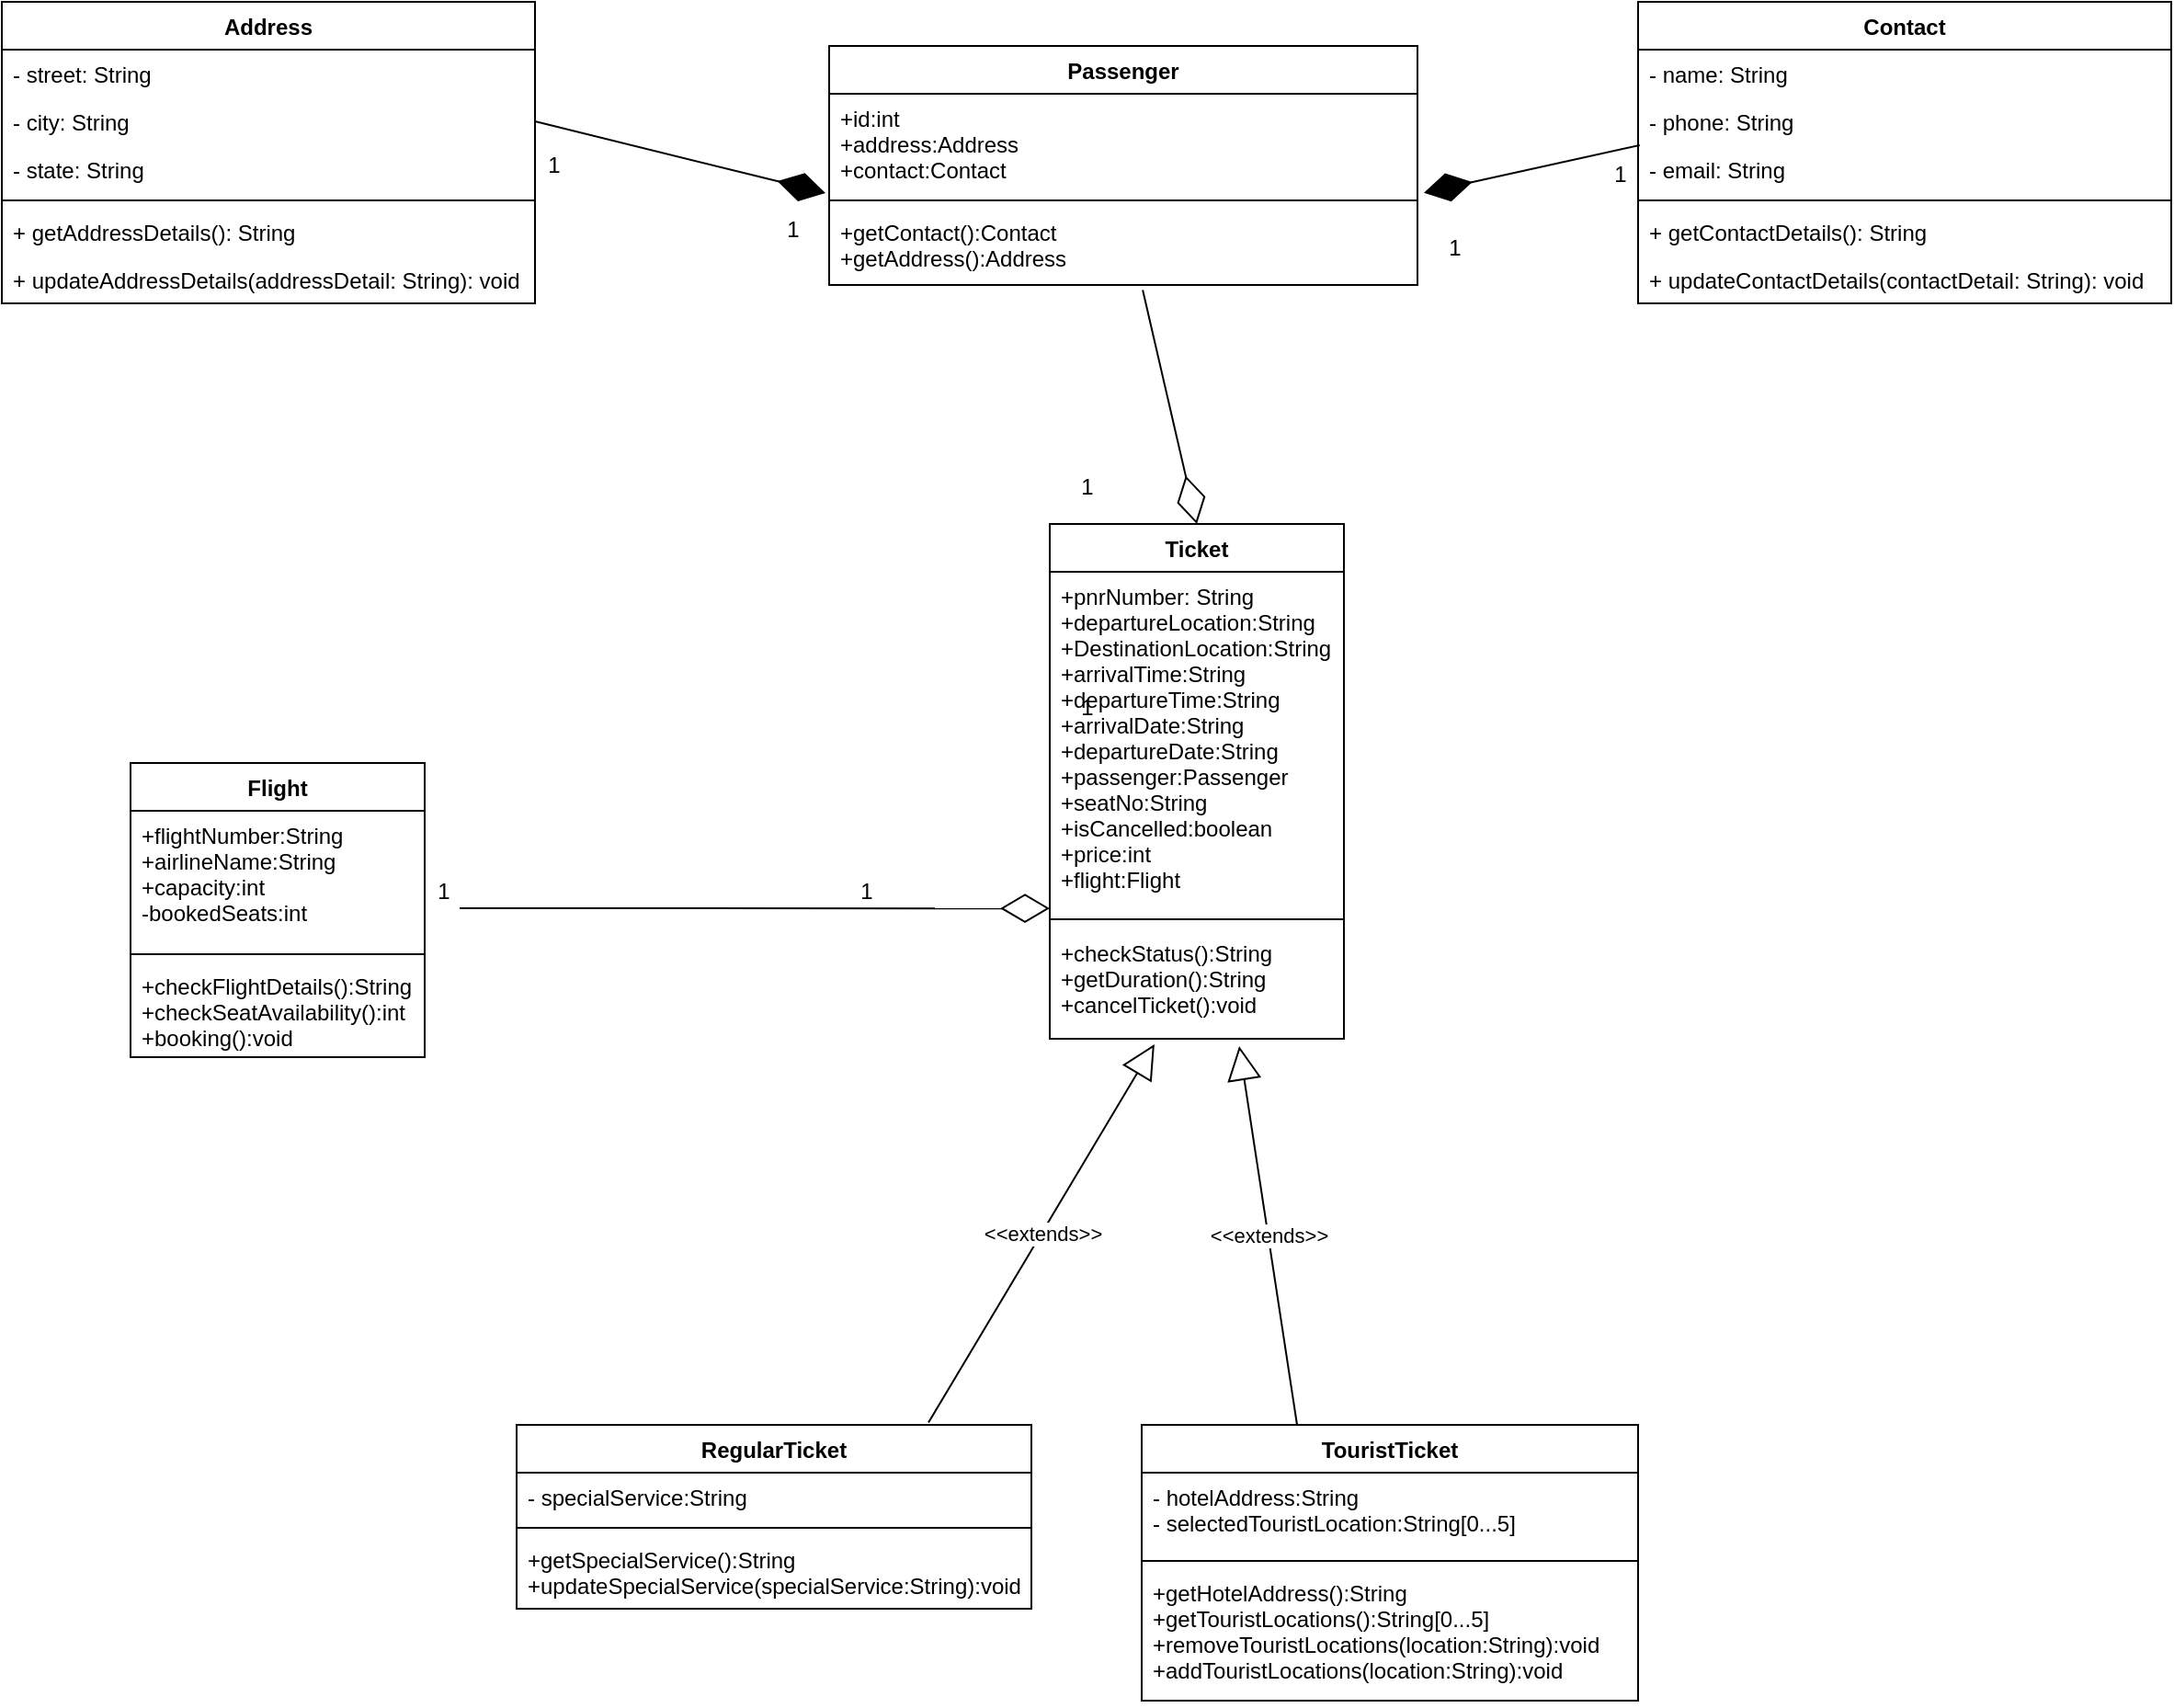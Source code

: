 <mxfile version="14.2.7" type="device"><diagram id="C5RBs43oDa-KdzZeNtuy" name="Page-1"><mxGraphModel dx="1113" dy="759" grid="1" gridSize="10" guides="1" tooltips="1" connect="1" arrows="1" fold="1" page="1" pageScale="1" pageWidth="827" pageHeight="1169" math="0" shadow="0"><root><mxCell id="WIyWlLk6GJQsqaUBKTNV-0"/><mxCell id="WIyWlLk6GJQsqaUBKTNV-1" parent="WIyWlLk6GJQsqaUBKTNV-0"/><mxCell id="Oe3OScPTTvdRMhkjwajt-0" value="Passenger" style="swimlane;fontStyle=1;align=center;verticalAlign=top;childLayout=stackLayout;horizontal=1;startSize=26;horizontalStack=0;resizeParent=1;resizeParentMax=0;resizeLast=0;collapsible=1;marginBottom=0;" parent="WIyWlLk6GJQsqaUBKTNV-1" vertex="1"><mxGeometry x="460" y="160" width="320" height="130" as="geometry"/></mxCell><mxCell id="Oe3OScPTTvdRMhkjwajt-1" value="+id:int&#xa;+address:Address&#xa;+contact:Contact" style="text;strokeColor=none;fillColor=none;align=left;verticalAlign=top;spacingLeft=4;spacingRight=4;overflow=hidden;rotatable=0;points=[[0,0.5],[1,0.5]];portConstraint=eastwest;" parent="Oe3OScPTTvdRMhkjwajt-0" vertex="1"><mxGeometry y="26" width="320" height="54" as="geometry"/></mxCell><mxCell id="Oe3OScPTTvdRMhkjwajt-2" value="" style="line;strokeWidth=1;fillColor=none;align=left;verticalAlign=middle;spacingTop=-1;spacingLeft=3;spacingRight=3;rotatable=0;labelPosition=right;points=[];portConstraint=eastwest;" parent="Oe3OScPTTvdRMhkjwajt-0" vertex="1"><mxGeometry y="80" width="320" height="8" as="geometry"/></mxCell><mxCell id="Oe3OScPTTvdRMhkjwajt-3" value="+getContact():Contact&#xa;+getAddress():Address" style="text;strokeColor=none;fillColor=none;align=left;verticalAlign=top;spacingLeft=4;spacingRight=4;overflow=hidden;rotatable=0;points=[[0,0.5],[1,0.5]];portConstraint=eastwest;" parent="Oe3OScPTTvdRMhkjwajt-0" vertex="1"><mxGeometry y="88" width="320" height="42" as="geometry"/></mxCell><mxCell id="Oe3OScPTTvdRMhkjwajt-4" value="RegularTicket" style="swimlane;fontStyle=1;align=center;verticalAlign=top;childLayout=stackLayout;horizontal=1;startSize=26;horizontalStack=0;resizeParent=1;resizeParentMax=0;resizeLast=0;collapsible=1;marginBottom=0;" parent="WIyWlLk6GJQsqaUBKTNV-1" vertex="1"><mxGeometry x="290" y="910" width="280" height="100" as="geometry"/></mxCell><mxCell id="Oe3OScPTTvdRMhkjwajt-5" value="- specialService:String" style="text;strokeColor=none;fillColor=none;align=left;verticalAlign=top;spacingLeft=4;spacingRight=4;overflow=hidden;rotatable=0;points=[[0,0.5],[1,0.5]];portConstraint=eastwest;" parent="Oe3OScPTTvdRMhkjwajt-4" vertex="1"><mxGeometry y="26" width="280" height="26" as="geometry"/></mxCell><mxCell id="Oe3OScPTTvdRMhkjwajt-6" value="" style="line;strokeWidth=1;fillColor=none;align=left;verticalAlign=middle;spacingTop=-1;spacingLeft=3;spacingRight=3;rotatable=0;labelPosition=right;points=[];portConstraint=eastwest;" parent="Oe3OScPTTvdRMhkjwajt-4" vertex="1"><mxGeometry y="52" width="280" height="8" as="geometry"/></mxCell><mxCell id="Oe3OScPTTvdRMhkjwajt-7" value="+getSpecialService():String&#xa;+updateSpecialService(specialService:String):void" style="text;strokeColor=none;fillColor=none;align=left;verticalAlign=top;spacingLeft=4;spacingRight=4;overflow=hidden;rotatable=0;points=[[0,0.5],[1,0.5]];portConstraint=eastwest;" parent="Oe3OScPTTvdRMhkjwajt-4" vertex="1"><mxGeometry y="60" width="280" height="40" as="geometry"/></mxCell><mxCell id="Oe3OScPTTvdRMhkjwajt-8" value="Ticket" style="swimlane;fontStyle=1;align=center;verticalAlign=top;childLayout=stackLayout;horizontal=1;startSize=26;horizontalStack=0;resizeParent=1;resizeParentMax=0;resizeLast=0;collapsible=1;marginBottom=0;" parent="WIyWlLk6GJQsqaUBKTNV-1" vertex="1"><mxGeometry x="580" y="420" width="160" height="280" as="geometry"/></mxCell><mxCell id="Oe3OScPTTvdRMhkjwajt-9" value="+pnrNumber: String&#xa;+departureLocation:String&#xa;+DestinationLocation:String&#xa;+arrivalTime:String&#xa;+departureTime:String&#xa;+arrivalDate:String&#xa;+departureDate:String&#xa;+passenger:Passenger&#xa;+seatNo:String&#xa;+isCancelled:boolean&#xa;+price:int&#xa;+flight:Flight" style="text;strokeColor=none;fillColor=none;align=left;verticalAlign=top;spacingLeft=4;spacingRight=4;overflow=hidden;rotatable=0;points=[[0,0.5],[1,0.5]];portConstraint=eastwest;" parent="Oe3OScPTTvdRMhkjwajt-8" vertex="1"><mxGeometry y="26" width="160" height="184" as="geometry"/></mxCell><mxCell id="Oe3OScPTTvdRMhkjwajt-10" value="" style="line;strokeWidth=1;fillColor=none;align=left;verticalAlign=middle;spacingTop=-1;spacingLeft=3;spacingRight=3;rotatable=0;labelPosition=right;points=[];portConstraint=eastwest;" parent="Oe3OScPTTvdRMhkjwajt-8" vertex="1"><mxGeometry y="210" width="160" height="10" as="geometry"/></mxCell><mxCell id="Oe3OScPTTvdRMhkjwajt-11" value="+checkStatus():String&#xa;+getDuration():String&#xa;+cancelTicket():void" style="text;strokeColor=none;fillColor=none;align=left;verticalAlign=top;spacingLeft=4;spacingRight=4;overflow=hidden;rotatable=0;points=[[0,0.5],[1,0.5]];portConstraint=eastwest;" parent="Oe3OScPTTvdRMhkjwajt-8" vertex="1"><mxGeometry y="220" width="160" height="60" as="geometry"/></mxCell><mxCell id="Oe3OScPTTvdRMhkjwajt-12" value="TouristTicket" style="swimlane;fontStyle=1;align=center;verticalAlign=top;childLayout=stackLayout;horizontal=1;startSize=26;horizontalStack=0;resizeParent=1;resizeParentMax=0;resizeLast=0;collapsible=1;marginBottom=0;" parent="WIyWlLk6GJQsqaUBKTNV-1" vertex="1"><mxGeometry x="630" y="910" width="270" height="150" as="geometry"/></mxCell><mxCell id="Oe3OScPTTvdRMhkjwajt-13" value="- hotelAddress:String&#xa;- selectedTouristLocation:String[0...5]" style="text;strokeColor=none;fillColor=none;align=left;verticalAlign=top;spacingLeft=4;spacingRight=4;overflow=hidden;rotatable=0;points=[[0,0.5],[1,0.5]];portConstraint=eastwest;" parent="Oe3OScPTTvdRMhkjwajt-12" vertex="1"><mxGeometry y="26" width="270" height="44" as="geometry"/></mxCell><mxCell id="Oe3OScPTTvdRMhkjwajt-14" value="" style="line;strokeWidth=1;fillColor=none;align=left;verticalAlign=middle;spacingTop=-1;spacingLeft=3;spacingRight=3;rotatable=0;labelPosition=right;points=[];portConstraint=eastwest;" parent="Oe3OScPTTvdRMhkjwajt-12" vertex="1"><mxGeometry y="70" width="270" height="8" as="geometry"/></mxCell><mxCell id="Oe3OScPTTvdRMhkjwajt-15" value="+getHotelAddress():String&#xa;+getTouristLocations():String[0...5]&#xa;+removeTouristLocations(location:String):void&#xa;+addTouristLocations(location:String):void" style="text;strokeColor=none;fillColor=none;align=left;verticalAlign=top;spacingLeft=4;spacingRight=4;overflow=hidden;rotatable=0;points=[[0,0.5],[1,0.5]];portConstraint=eastwest;" parent="Oe3OScPTTvdRMhkjwajt-12" vertex="1"><mxGeometry y="78" width="270" height="72" as="geometry"/></mxCell><mxCell id="Oe3OScPTTvdRMhkjwajt-16" value="Flight" style="swimlane;fontStyle=1;align=center;verticalAlign=top;childLayout=stackLayout;horizontal=1;startSize=26;horizontalStack=0;resizeParent=1;resizeParentMax=0;resizeLast=0;collapsible=1;marginBottom=0;" parent="WIyWlLk6GJQsqaUBKTNV-1" vertex="1"><mxGeometry x="80" y="550" width="160" height="160" as="geometry"/></mxCell><mxCell id="Oe3OScPTTvdRMhkjwajt-17" value="+flightNumber:String&#xa;+airlineName:String&#xa;+capacity:int&#xa;-bookedSeats:int" style="text;strokeColor=none;fillColor=none;align=left;verticalAlign=top;spacingLeft=4;spacingRight=4;overflow=hidden;rotatable=0;points=[[0,0.5],[1,0.5]];portConstraint=eastwest;" parent="Oe3OScPTTvdRMhkjwajt-16" vertex="1"><mxGeometry y="26" width="160" height="74" as="geometry"/></mxCell><mxCell id="Oe3OScPTTvdRMhkjwajt-18" value="" style="line;strokeWidth=1;fillColor=none;align=left;verticalAlign=middle;spacingTop=-1;spacingLeft=3;spacingRight=3;rotatable=0;labelPosition=right;points=[];portConstraint=eastwest;" parent="Oe3OScPTTvdRMhkjwajt-16" vertex="1"><mxGeometry y="100" width="160" height="8" as="geometry"/></mxCell><mxCell id="Oe3OScPTTvdRMhkjwajt-19" value="+checkFlightDetails():String&#xa;+checkSeatAvailability():int&#xa;+booking():void" style="text;strokeColor=none;fillColor=none;align=left;verticalAlign=top;spacingLeft=4;spacingRight=4;overflow=hidden;rotatable=0;points=[[0,0.5],[1,0.5]];portConstraint=eastwest;" parent="Oe3OScPTTvdRMhkjwajt-16" vertex="1"><mxGeometry y="108" width="160" height="52" as="geometry"/></mxCell><mxCell id="Oe3OScPTTvdRMhkjwajt-35" value="&amp;lt;&amp;lt;extends&amp;gt;&amp;gt;" style="endArrow=block;endSize=16;endFill=0;html=1;exitX=0.313;exitY=0;exitDx=0;exitDy=0;exitPerimeter=0;entryX=0.644;entryY=1.067;entryDx=0;entryDy=0;entryPerimeter=0;" parent="WIyWlLk6GJQsqaUBKTNV-1" source="Oe3OScPTTvdRMhkjwajt-12" target="Oe3OScPTTvdRMhkjwajt-11" edge="1"><mxGeometry width="160" relative="1" as="geometry"><mxPoint x="330" y="760" as="sourcePoint"/><mxPoint x="960" y="833" as="targetPoint"/></mxGeometry></mxCell><mxCell id="Oe3OScPTTvdRMhkjwajt-36" value="&amp;lt;&amp;lt;extends&amp;gt;&amp;gt;" style="endArrow=block;endSize=16;endFill=0;html=1;exitX=0.8;exitY=-0.012;exitDx=0;exitDy=0;exitPerimeter=0;entryX=0.356;entryY=1.05;entryDx=0;entryDy=0;entryPerimeter=0;" parent="WIyWlLk6GJQsqaUBKTNV-1" source="Oe3OScPTTvdRMhkjwajt-4" target="Oe3OScPTTvdRMhkjwajt-11" edge="1"><mxGeometry width="160" relative="1" as="geometry"><mxPoint x="330" y="760" as="sourcePoint"/><mxPoint x="940" y="834" as="targetPoint"/></mxGeometry></mxCell><mxCell id="Oe3OScPTTvdRMhkjwajt-37" value="Address" style="swimlane;fontStyle=1;align=center;verticalAlign=top;childLayout=stackLayout;horizontal=1;startSize=26;horizontalStack=0;resizeParent=1;resizeParentMax=0;resizeLast=0;collapsible=1;marginBottom=0;" parent="WIyWlLk6GJQsqaUBKTNV-1" vertex="1"><mxGeometry x="10" y="136" width="290" height="164" as="geometry"><mxRectangle x="200" y="120" width="80" height="26" as="alternateBounds"/></mxGeometry></mxCell><mxCell id="Oe3OScPTTvdRMhkjwajt-38" value="- street: String" style="text;strokeColor=none;fillColor=none;align=left;verticalAlign=top;spacingLeft=4;spacingRight=4;overflow=hidden;rotatable=0;points=[[0,0.5],[1,0.5]];portConstraint=eastwest;" parent="Oe3OScPTTvdRMhkjwajt-37" vertex="1"><mxGeometry y="26" width="290" height="26" as="geometry"/></mxCell><mxCell id="Oe3OScPTTvdRMhkjwajt-39" value="- city: String" style="text;strokeColor=none;fillColor=none;align=left;verticalAlign=top;spacingLeft=4;spacingRight=4;overflow=hidden;rotatable=0;points=[[0,0.5],[1,0.5]];portConstraint=eastwest;" parent="Oe3OScPTTvdRMhkjwajt-37" vertex="1"><mxGeometry y="52" width="290" height="26" as="geometry"/></mxCell><mxCell id="Oe3OScPTTvdRMhkjwajt-40" value="- state: String" style="text;strokeColor=none;fillColor=none;align=left;verticalAlign=top;spacingLeft=4;spacingRight=4;overflow=hidden;rotatable=0;points=[[0,0.5],[1,0.5]];portConstraint=eastwest;" parent="Oe3OScPTTvdRMhkjwajt-37" vertex="1"><mxGeometry y="78" width="290" height="26" as="geometry"/></mxCell><mxCell id="Oe3OScPTTvdRMhkjwajt-41" value="" style="line;strokeWidth=1;fillColor=none;align=left;verticalAlign=middle;spacingTop=-1;spacingLeft=3;spacingRight=3;rotatable=0;labelPosition=right;points=[];portConstraint=eastwest;" parent="Oe3OScPTTvdRMhkjwajt-37" vertex="1"><mxGeometry y="104" width="290" height="8" as="geometry"/></mxCell><mxCell id="Oe3OScPTTvdRMhkjwajt-42" value="+ getAddressDetails(): String" style="text;strokeColor=none;fillColor=none;align=left;verticalAlign=top;spacingLeft=4;spacingRight=4;overflow=hidden;rotatable=0;points=[[0,0.5],[1,0.5]];portConstraint=eastwest;" parent="Oe3OScPTTvdRMhkjwajt-37" vertex="1"><mxGeometry y="112" width="290" height="26" as="geometry"/></mxCell><mxCell id="Oe3OScPTTvdRMhkjwajt-43" value="+ updateAddressDetails(addressDetail: String): void" style="text;strokeColor=none;fillColor=none;align=left;verticalAlign=top;spacingLeft=4;spacingRight=4;overflow=hidden;rotatable=0;points=[[0,0.5],[1,0.5]];portConstraint=eastwest;" parent="Oe3OScPTTvdRMhkjwajt-37" vertex="1"><mxGeometry y="138" width="290" height="26" as="geometry"/></mxCell><mxCell id="Oe3OScPTTvdRMhkjwajt-44" value="Contact" style="swimlane;fontStyle=1;align=center;verticalAlign=top;childLayout=stackLayout;horizontal=1;startSize=26;horizontalStack=0;resizeParent=1;resizeParentMax=0;resizeLast=0;collapsible=1;marginBottom=0;" parent="WIyWlLk6GJQsqaUBKTNV-1" vertex="1"><mxGeometry x="900" y="136" width="290" height="164" as="geometry"><mxRectangle x="200" y="120" width="80" height="26" as="alternateBounds"/></mxGeometry></mxCell><mxCell id="Oe3OScPTTvdRMhkjwajt-45" value="- name: String" style="text;strokeColor=none;fillColor=none;align=left;verticalAlign=top;spacingLeft=4;spacingRight=4;overflow=hidden;rotatable=0;points=[[0,0.5],[1,0.5]];portConstraint=eastwest;" parent="Oe3OScPTTvdRMhkjwajt-44" vertex="1"><mxGeometry y="26" width="290" height="26" as="geometry"/></mxCell><mxCell id="Oe3OScPTTvdRMhkjwajt-46" value="- phone: String" style="text;strokeColor=none;fillColor=none;align=left;verticalAlign=top;spacingLeft=4;spacingRight=4;overflow=hidden;rotatable=0;points=[[0,0.5],[1,0.5]];portConstraint=eastwest;" parent="Oe3OScPTTvdRMhkjwajt-44" vertex="1"><mxGeometry y="52" width="290" height="26" as="geometry"/></mxCell><mxCell id="Oe3OScPTTvdRMhkjwajt-47" value="- email: String" style="text;strokeColor=none;fillColor=none;align=left;verticalAlign=top;spacingLeft=4;spacingRight=4;overflow=hidden;rotatable=0;points=[[0,0.5],[1,0.5]];portConstraint=eastwest;" parent="Oe3OScPTTvdRMhkjwajt-44" vertex="1"><mxGeometry y="78" width="290" height="26" as="geometry"/></mxCell><mxCell id="Oe3OScPTTvdRMhkjwajt-48" value="" style="line;strokeWidth=1;fillColor=none;align=left;verticalAlign=middle;spacingTop=-1;spacingLeft=3;spacingRight=3;rotatable=0;labelPosition=right;points=[];portConstraint=eastwest;" parent="Oe3OScPTTvdRMhkjwajt-44" vertex="1"><mxGeometry y="104" width="290" height="8" as="geometry"/></mxCell><mxCell id="Oe3OScPTTvdRMhkjwajt-49" value="+ getContactDetails(): String" style="text;strokeColor=none;fillColor=none;align=left;verticalAlign=top;spacingLeft=4;spacingRight=4;overflow=hidden;rotatable=0;points=[[0,0.5],[1,0.5]];portConstraint=eastwest;" parent="Oe3OScPTTvdRMhkjwajt-44" vertex="1"><mxGeometry y="112" width="290" height="26" as="geometry"/></mxCell><mxCell id="Oe3OScPTTvdRMhkjwajt-50" value="+ updateContactDetails(contactDetail: String): void" style="text;strokeColor=none;fillColor=none;align=left;verticalAlign=top;spacingLeft=4;spacingRight=4;overflow=hidden;rotatable=0;points=[[0,0.5],[1,0.5]];portConstraint=eastwest;" parent="Oe3OScPTTvdRMhkjwajt-44" vertex="1"><mxGeometry y="138" width="290" height="26" as="geometry"/></mxCell><mxCell id="Oe3OScPTTvdRMhkjwajt-51" value="" style="endArrow=diamondThin;endFill=1;endSize=24;html=1;exitX=1;exitY=0.5;exitDx=0;exitDy=0;" parent="WIyWlLk6GJQsqaUBKTNV-1" source="Oe3OScPTTvdRMhkjwajt-39" edge="1"><mxGeometry width="160" relative="1" as="geometry"><mxPoint x="370" y="170" as="sourcePoint"/><mxPoint x="458" y="240" as="targetPoint"/><Array as="points"/></mxGeometry></mxCell><mxCell id="Oe3OScPTTvdRMhkjwajt-52" value="1" style="text;html=1;align=center;verticalAlign=middle;resizable=0;points=[];autosize=1;" parent="WIyWlLk6GJQsqaUBKTNV-1" vertex="1"><mxGeometry x="300" y="215" width="20" height="20" as="geometry"/></mxCell><mxCell id="Oe3OScPTTvdRMhkjwajt-53" value="1" style="text;html=1;align=center;verticalAlign=middle;resizable=0;points=[];autosize=1;" parent="WIyWlLk6GJQsqaUBKTNV-1" vertex="1"><mxGeometry x="430" y="250" width="20" height="20" as="geometry"/></mxCell><mxCell id="Oe3OScPTTvdRMhkjwajt-54" value="" style="endArrow=diamondThin;endFill=1;endSize=24;html=1;exitX=0.003;exitY=1;exitDx=0;exitDy=0;exitPerimeter=0;entryX=1.011;entryY=0.997;entryDx=0;entryDy=0;entryPerimeter=0;" parent="WIyWlLk6GJQsqaUBKTNV-1" source="Oe3OScPTTvdRMhkjwajt-46" edge="1" target="Oe3OScPTTvdRMhkjwajt-1"><mxGeometry width="160" relative="1" as="geometry"><mxPoint x="590" y="340" as="sourcePoint"/><mxPoint x="780" y="340" as="targetPoint"/></mxGeometry></mxCell><mxCell id="Oe3OScPTTvdRMhkjwajt-55" value="1" style="text;html=1;align=center;verticalAlign=middle;resizable=0;points=[];autosize=1;" parent="WIyWlLk6GJQsqaUBKTNV-1" vertex="1"><mxGeometry x="790" y="260" width="20" height="20" as="geometry"/></mxCell><mxCell id="Oe3OScPTTvdRMhkjwajt-56" value="1" style="text;html=1;align=center;verticalAlign=middle;resizable=0;points=[];autosize=1;" parent="WIyWlLk6GJQsqaUBKTNV-1" vertex="1"><mxGeometry x="880" y="220" width="20" height="20" as="geometry"/></mxCell><mxCell id="Oe3OScPTTvdRMhkjwajt-64" value="1" style="text;html=1;align=center;verticalAlign=middle;resizable=0;points=[];autosize=1;" parent="WIyWlLk6GJQsqaUBKTNV-1" vertex="1"><mxGeometry x="240" y="610" width="20" height="20" as="geometry"/></mxCell><mxCell id="Oe3OScPTTvdRMhkjwajt-65" value="1" style="text;html=1;align=center;verticalAlign=middle;resizable=0;points=[];autosize=1;" parent="WIyWlLk6GJQsqaUBKTNV-1" vertex="1"><mxGeometry x="470" y="610" width="20" height="20" as="geometry"/></mxCell><mxCell id="Oe3OScPTTvdRMhkjwajt-66" value="" style="endArrow=diamondThin;endFill=0;endSize=24;html=1;entryX=0.5;entryY=0;entryDx=0;entryDy=0;exitX=0.533;exitY=1.066;exitDx=0;exitDy=0;exitPerimeter=0;" parent="WIyWlLk6GJQsqaUBKTNV-1" target="Oe3OScPTTvdRMhkjwajt-8" edge="1" source="Oe3OScPTTvdRMhkjwajt-3"><mxGeometry width="160" relative="1" as="geometry"><mxPoint x="590" y="395" as="sourcePoint"/><mxPoint x="600" y="590" as="targetPoint"/><Array as="points"/></mxGeometry></mxCell><mxCell id="Oe3OScPTTvdRMhkjwajt-67" value="1" style="text;html=1;align=center;verticalAlign=middle;resizable=0;points=[];autosize=1;" parent="WIyWlLk6GJQsqaUBKTNV-1" vertex="1"><mxGeometry x="590" y="390" width="20" height="20" as="geometry"/></mxCell><mxCell id="Oe3OScPTTvdRMhkjwajt-68" value="1" style="text;html=1;align=center;verticalAlign=middle;resizable=0;points=[];autosize=1;" parent="WIyWlLk6GJQsqaUBKTNV-1" vertex="1"><mxGeometry x="590" y="510" width="20" height="20" as="geometry"/></mxCell><mxCell id="q7DcCWOq_9RM5JRfaTGy-2" value="" style="endArrow=diamondThin;endFill=0;endSize=24;html=1;exitX=0.95;exitY=0.95;exitDx=0;exitDy=0;exitPerimeter=0;entryX=0;entryY=0.995;entryDx=0;entryDy=0;entryPerimeter=0;" edge="1" parent="WIyWlLk6GJQsqaUBKTNV-1" source="Oe3OScPTTvdRMhkjwajt-64" target="Oe3OScPTTvdRMhkjwajt-9"><mxGeometry width="160" relative="1" as="geometry"><mxPoint x="350" y="629" as="sourcePoint"/><mxPoint x="510" y="629" as="targetPoint"/></mxGeometry></mxCell></root></mxGraphModel></diagram></mxfile>
